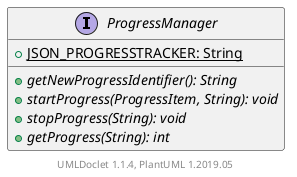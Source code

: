 @startuml

    interface ProgressManager [[ProgressManager.html]] {
        {static} +JSON_PROGRESSTRACKER: String
        {abstract} +getNewProgressIdentifier(): String
        {abstract} +startProgress(ProgressItem, String): void
        {abstract} +stopProgress(String): void
        {abstract} +getProgress(String): int
    }


    center footer UMLDoclet 1.1.4, PlantUML 1.2019.05
@enduml
